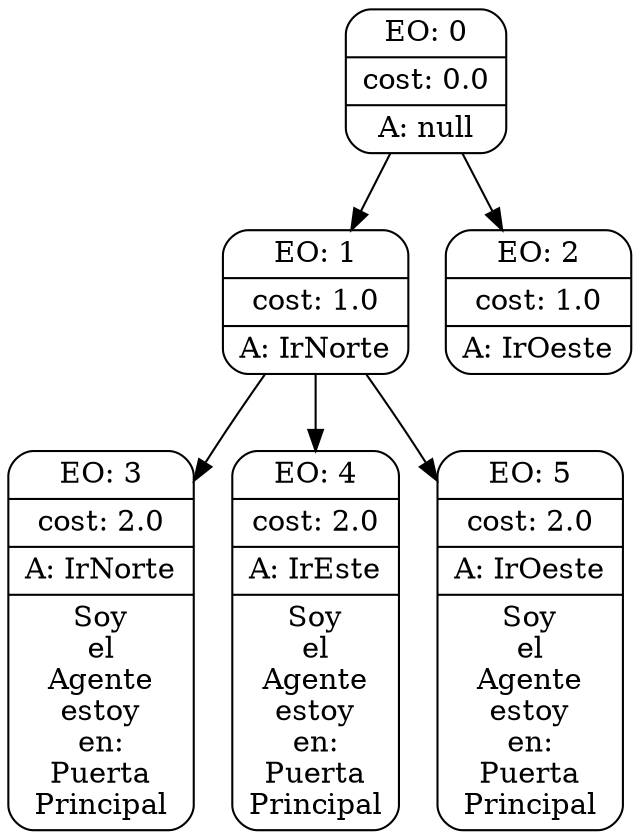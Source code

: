 digraph g {
node [shape = Mrecord];
nodo0[label="{EO: 0|cost: 0.0|A: null}"]
nodo1[label="{EO: 1|cost: 1.0|A: IrNorte}"]
nodo3[label="{EO: 3|cost: 2.0|A: IrNorte|Soy\nel\nAgente\nestoy\nen:\nPuerta\nPrincipal}"]

nodo1 -> nodo3;
nodo4[label="{EO: 4|cost: 2.0|A: IrEste|Soy\nel\nAgente\nestoy\nen:\nPuerta\nPrincipal}"]

nodo1 -> nodo4;
nodo5[label="{EO: 5|cost: 2.0|A: IrOeste|Soy\nel\nAgente\nestoy\nen:\nPuerta\nPrincipal}"]

nodo1 -> nodo5;

nodo0 -> nodo1;
nodo2[label="{EO: 2|cost: 1.0|A: IrOeste}"]

nodo0 -> nodo2;


}